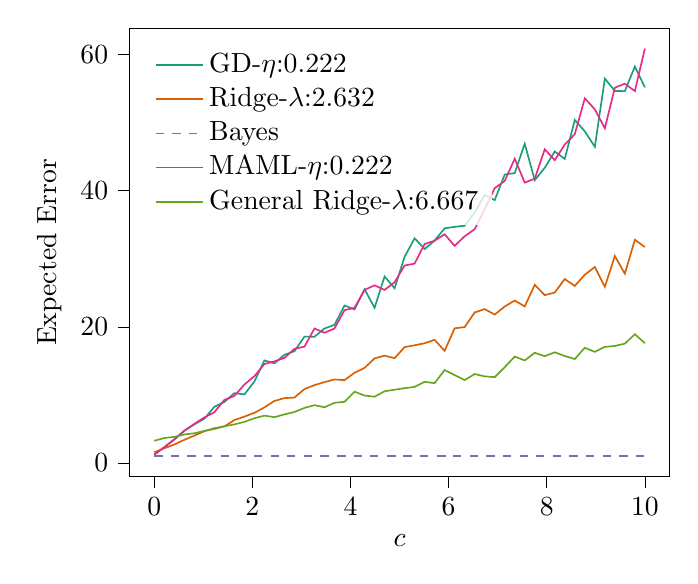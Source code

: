 % This file was created with tikzplotlib v0.10.1.
\begin{tikzpicture}

\definecolor{chocolate217952}{RGB}{217,95,2}
\definecolor{darkcyan27158119}{RGB}{27,158,119}
\definecolor{darkgray176}{RGB}{176,176,176}
\definecolor{deeppink23141138}{RGB}{231,41,138}
\definecolor{lightslategray117112179}{RGB}{117,112,179}
\definecolor{olivedrab10216630}{RGB}{102,166,30}

\begin{axis}[
legend cell align={left},
legend style={
  fill opacity=0.8,
  draw opacity=1,
  text opacity=1,
  at={(0.03,0.97)},
  anchor=north west,
  draw=none
},
tick align=outside,
tick pos=left,
x grid style={darkgray176},
xlabel={\(\displaystyle c\)},
xmin=-0.5, xmax=10.5,
xtick style={color=black},
y grid style={darkgray176},
ylabel={Expected Error},
ymin=-1.994, ymax=63.864,
ytick style={color=black}
]
\addplot [semithick, darkcyan27158119]
table {%
0 1.219
0.204 2.322
0.408 3.48
0.612 4.739
0.816 5.66
1.02 6.493
1.224 8.253
1.429 8.967
1.633 10.258
1.837 10.076
2.041 11.975
2.245 15.063
2.449 14.641
2.653 15.891
2.857 16.42
3.061 18.56
3.265 18.548
3.469 19.756
3.673 20.284
3.878 23.129
4.082 22.563
4.286 25.512
4.49 22.803
4.694 27.389
4.898 25.663
5.102 30.282
5.306 33.001
5.51 31.423
5.714 32.664
5.918 34.471
6.122 34.682
6.327 34.856
6.531 36.786
6.735 39.379
6.939 38.612
7.143 42.368
7.347 42.579
7.551 46.898
7.755 41.546
7.959 43.359
8.163 45.764
8.367 44.662
8.571 50.387
8.776 48.709
8.98 46.448
9.184 56.453
9.388 54.654
9.592 54.621
9.796 58.235
10 55.174
};
\addlegendentry{GD-$\eta$:0.222}
\addplot [semithick, chocolate217952]
table {%
0 1.575
0.204 2.15
0.408 2.713
0.612 3.401
0.816 4.014
1.02 4.668
1.224 5.107
1.429 5.374
1.633 6.303
1.837 6.811
2.041 7.371
2.245 8.162
2.449 9.111
2.653 9.528
2.857 9.609
3.061 10.857
3.265 11.433
3.469 11.878
3.673 12.265
3.878 12.172
4.082 13.252
4.286 13.968
4.49 15.367
4.694 15.767
4.898 15.396
5.102 17.016
5.306 17.291
5.51 17.587
5.714 18.093
5.918 16.468
6.122 19.773
6.327 19.972
6.531 22.119
6.735 22.603
6.939 21.796
7.143 22.985
7.347 23.866
7.551 23.0
7.755 26.162
7.959 24.652
8.163 25.04
8.367 27.015
8.571 26.012
8.776 27.655
8.98 28.792
9.184 25.877
9.388 30.407
9.592 27.809
9.796 32.794
10 31.716
};
\addlegendentry{Ridge-$\lambda$:2.632}
\addplot [semithick, lightslategray117112179, dashed]
table {%
0 1.0
0.204 1.0
0.408 1.0
0.612 1.0
0.816 1.0
1.02 1.0
1.224 1.0
1.429 1.0
1.633 1.0
1.837 1.0
2.041 1.0
2.245 1.0
2.449 1.0
2.653 1.0
2.857 1.0
3.061 1.0
3.265 1.0
3.469 1.0
3.673 1.0
3.878 1.0
4.082 1.0
4.286 1.0
4.49 1.0
4.694 1.0
4.898 1.0
5.102 1.0
5.306 1.0
5.51 1.0
5.714 1.0
5.918 1.0
6.122 1.0
6.327 1.0
6.531 1.0
6.735 1.0
6.939 1.0
7.143 1.0
7.347 1.0
7.551 1.0
7.755 1.0
7.959 1.0
8.163 1.0
8.367 1.0
8.571 1.0
8.776 1.0
8.98 1.0
9.184 1.0
9.388 1.0
9.592 1.0
9.796 1.0
10 1.0
};
\addlegendentry{Bayes}
\addplot [semithick, deeppink23141138]
table {%
0 1.225
0.204 2.318
0.408 3.43
0.612 4.72
0.816 5.749
1.02 6.684
1.224 7.451
1.429 9.261
1.633 9.855
1.837 11.522
2.041 12.756
2.245 14.539
2.449 14.921
2.653 15.435
2.857 16.771
3.061 17.09
3.265 19.754
3.469 19.126
3.673 19.754
3.878 22.445
4.082 22.789
4.286 25.429
4.49 26.096
4.694 25.423
4.898 26.545
5.102 29.001
5.306 29.283
5.51 32.167
5.714 32.651
5.918 33.594
6.122 31.895
6.327 33.302
6.531 34.344
6.735 37.296
6.939 40.374
7.143 41.431
7.347 44.704
7.551 41.192
7.755 41.761
7.959 46.085
8.163 44.479
8.367 46.777
8.571 48.292
8.776 53.574
8.98 51.947
9.184 49.16
9.388 55.125
9.592 55.715
9.796 54.628
10 60.871
};
\addlegendentry{MAML-$\eta$:0.222}
\addplot [semithick, olivedrab10216630]
table {%
0 3.262
0.204 3.669
0.408 3.83
0.612 4.192
0.816 4.363
1.02 4.709
1.224 4.993
1.429 5.391
1.633 5.668
1.837 6.034
2.041 6.571
2.245 6.958
2.449 6.728
2.653 7.135
2.857 7.495
3.061 8.088
3.265 8.491
3.469 8.183
3.673 8.838
3.878 8.985
4.082 10.471
4.286 9.911
4.49 9.733
4.694 10.532
4.898 10.762
5.102 10.99
5.306 11.179
5.51 11.919
5.714 11.728
5.918 13.659
6.122 12.916
6.327 12.176
6.531 13.066
6.735 12.723
6.939 12.608
7.143 14.067
7.347 15.63
7.551 15.058
7.755 16.192
7.959 15.685
8.163 16.259
8.367 15.717
8.571 15.265
8.776 16.929
8.98 16.319
9.184 17.056
9.388 17.197
9.592 17.526
9.796 18.913
10 17.598
};
\addlegendentry{General Ridge-$\lambda$:6.667}
\end{axis}

\end{tikzpicture}
